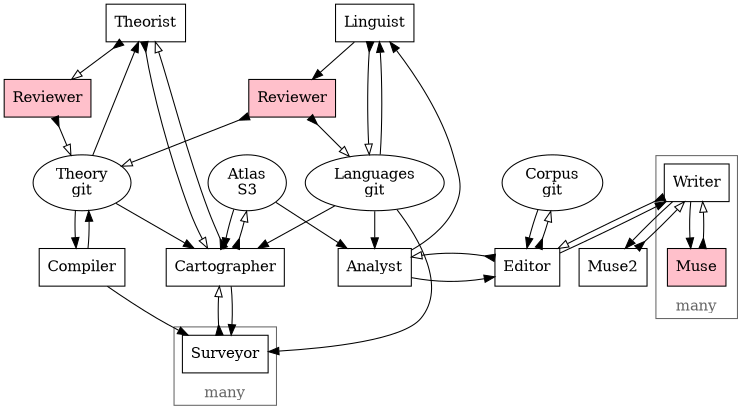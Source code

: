 digraph G {
    overlap=false;
    size="5,5";
    node [shape=box];


    //subgraph cluster_legend {
    //    rank="max";
    //    Human [style=filled, fillcolor=pink];
    //    Data [shape=ellipse];
    //}

    {
        rank="min";
        Theorist;
        Linguist;
    }
    {
        //rank="max";
        node [style=filled, fillcolor=pink];
        TheoryReviewer [label="Reviewer"];
        LanguagesReviewer [label="Reviewer"];
    }
    {
        node [shape=ellipse];
        rank = "same";
        Languages [label="Languages\ngit"];
        Theory [label="Theory\ngit"];
        Atlas [label="Atlas\nS3"];
        Corpus [label="Corpus\ngit"];
    }
    Compiler;
    {
        rank = "same";
        Cartographer;
        Analyst;
        Editor;
    }

    subgraph cluster_survey {
        Surveyor;

        color = "#666666";
        fontcolor = "#666666";
        label = "many";
        labelloc = "b";
    }

    subgraph cluster_write {
        Writer;
        Muse1 [label="Muse" style=filled, fillcolor=pink];

        //subgraph cluster_muses {
        //    Muse2 [label="Muse"];
        //    color = "#666666";
        //    fontcolor = "#666666";
        //    label = "many";
        //    labelloc = "b";
        //}

        color = "#666666";
        fontcolor = "#666666";
        label = "many";
        labelloc = "b";
    }


    // Workflow: Compile
    edge [dir=forward arrowhead=normal]; // pull
    Theory -> Compiler;
    Compiler -> Surveyor;
    Compiler -> Theory;

    // Workflow: Explore
    edge [dir=forward arrowhead=normal]; // pull
    Theory -> Cartographer;
    Atlas -> Cartographer;
    Theory -> Theorist;
    Languages -> Cartographer;
    Languages -> Surveyor;
    Cartographer -> Surveyor;
    edge [dir=both arrowtail=inv arrowhead=empty]; // push
    Surveyor -> Cartographer;
    Cartographer -> Atlas;
    Cartographer -> Theorist;
    TheoryReviewer -> Theory;
    Theorist -> Cartographer;
    Theorist -> TheoryReviewer;

    // Workflow: Write
    edge [dir=forward arrowhead=normal]; // pull
    Atlas -> Analyst;
    Languages -> Analyst;
    Corpus -> Editor;
    Analyst -> Editor;
    Editor -> Writer;
    Writer -> Muse1;
    Writer -> Muse2;
    edge [dir=both arrowtail=inv arrowhead=empty]; // push
    Editor -> Corpus;
    Editor -> Analyst;
    Writer -> Editor;
    Muse1 -> Writer;
    Muse2 -> Writer;

    // Workflow: Fit Language
    edge [dir=forward arrowhead=normal]; // pull
    Analyst -> Linguist;
    Languages -> Linguist;
    Linguist -> LanguagesReviewer;
    edge [dir=both arrowtail=inv arrowhead=empty]; // push
    Linguist -> Languages;
    LanguagesReviewer -> Languages;
    LanguagesReviewer -> Theory;
}
